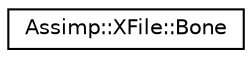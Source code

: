digraph "Graphical Class Hierarchy"
{
  edge [fontname="Helvetica",fontsize="10",labelfontname="Helvetica",labelfontsize="10"];
  node [fontname="Helvetica",fontsize="10",shape=record];
  rankdir="LR";
  Node1 [label="Assimp::XFile::Bone",height=0.2,width=0.4,color="black", fillcolor="white", style="filled",URL="$struct_assimp_1_1_x_file_1_1_bone.html"];
}
